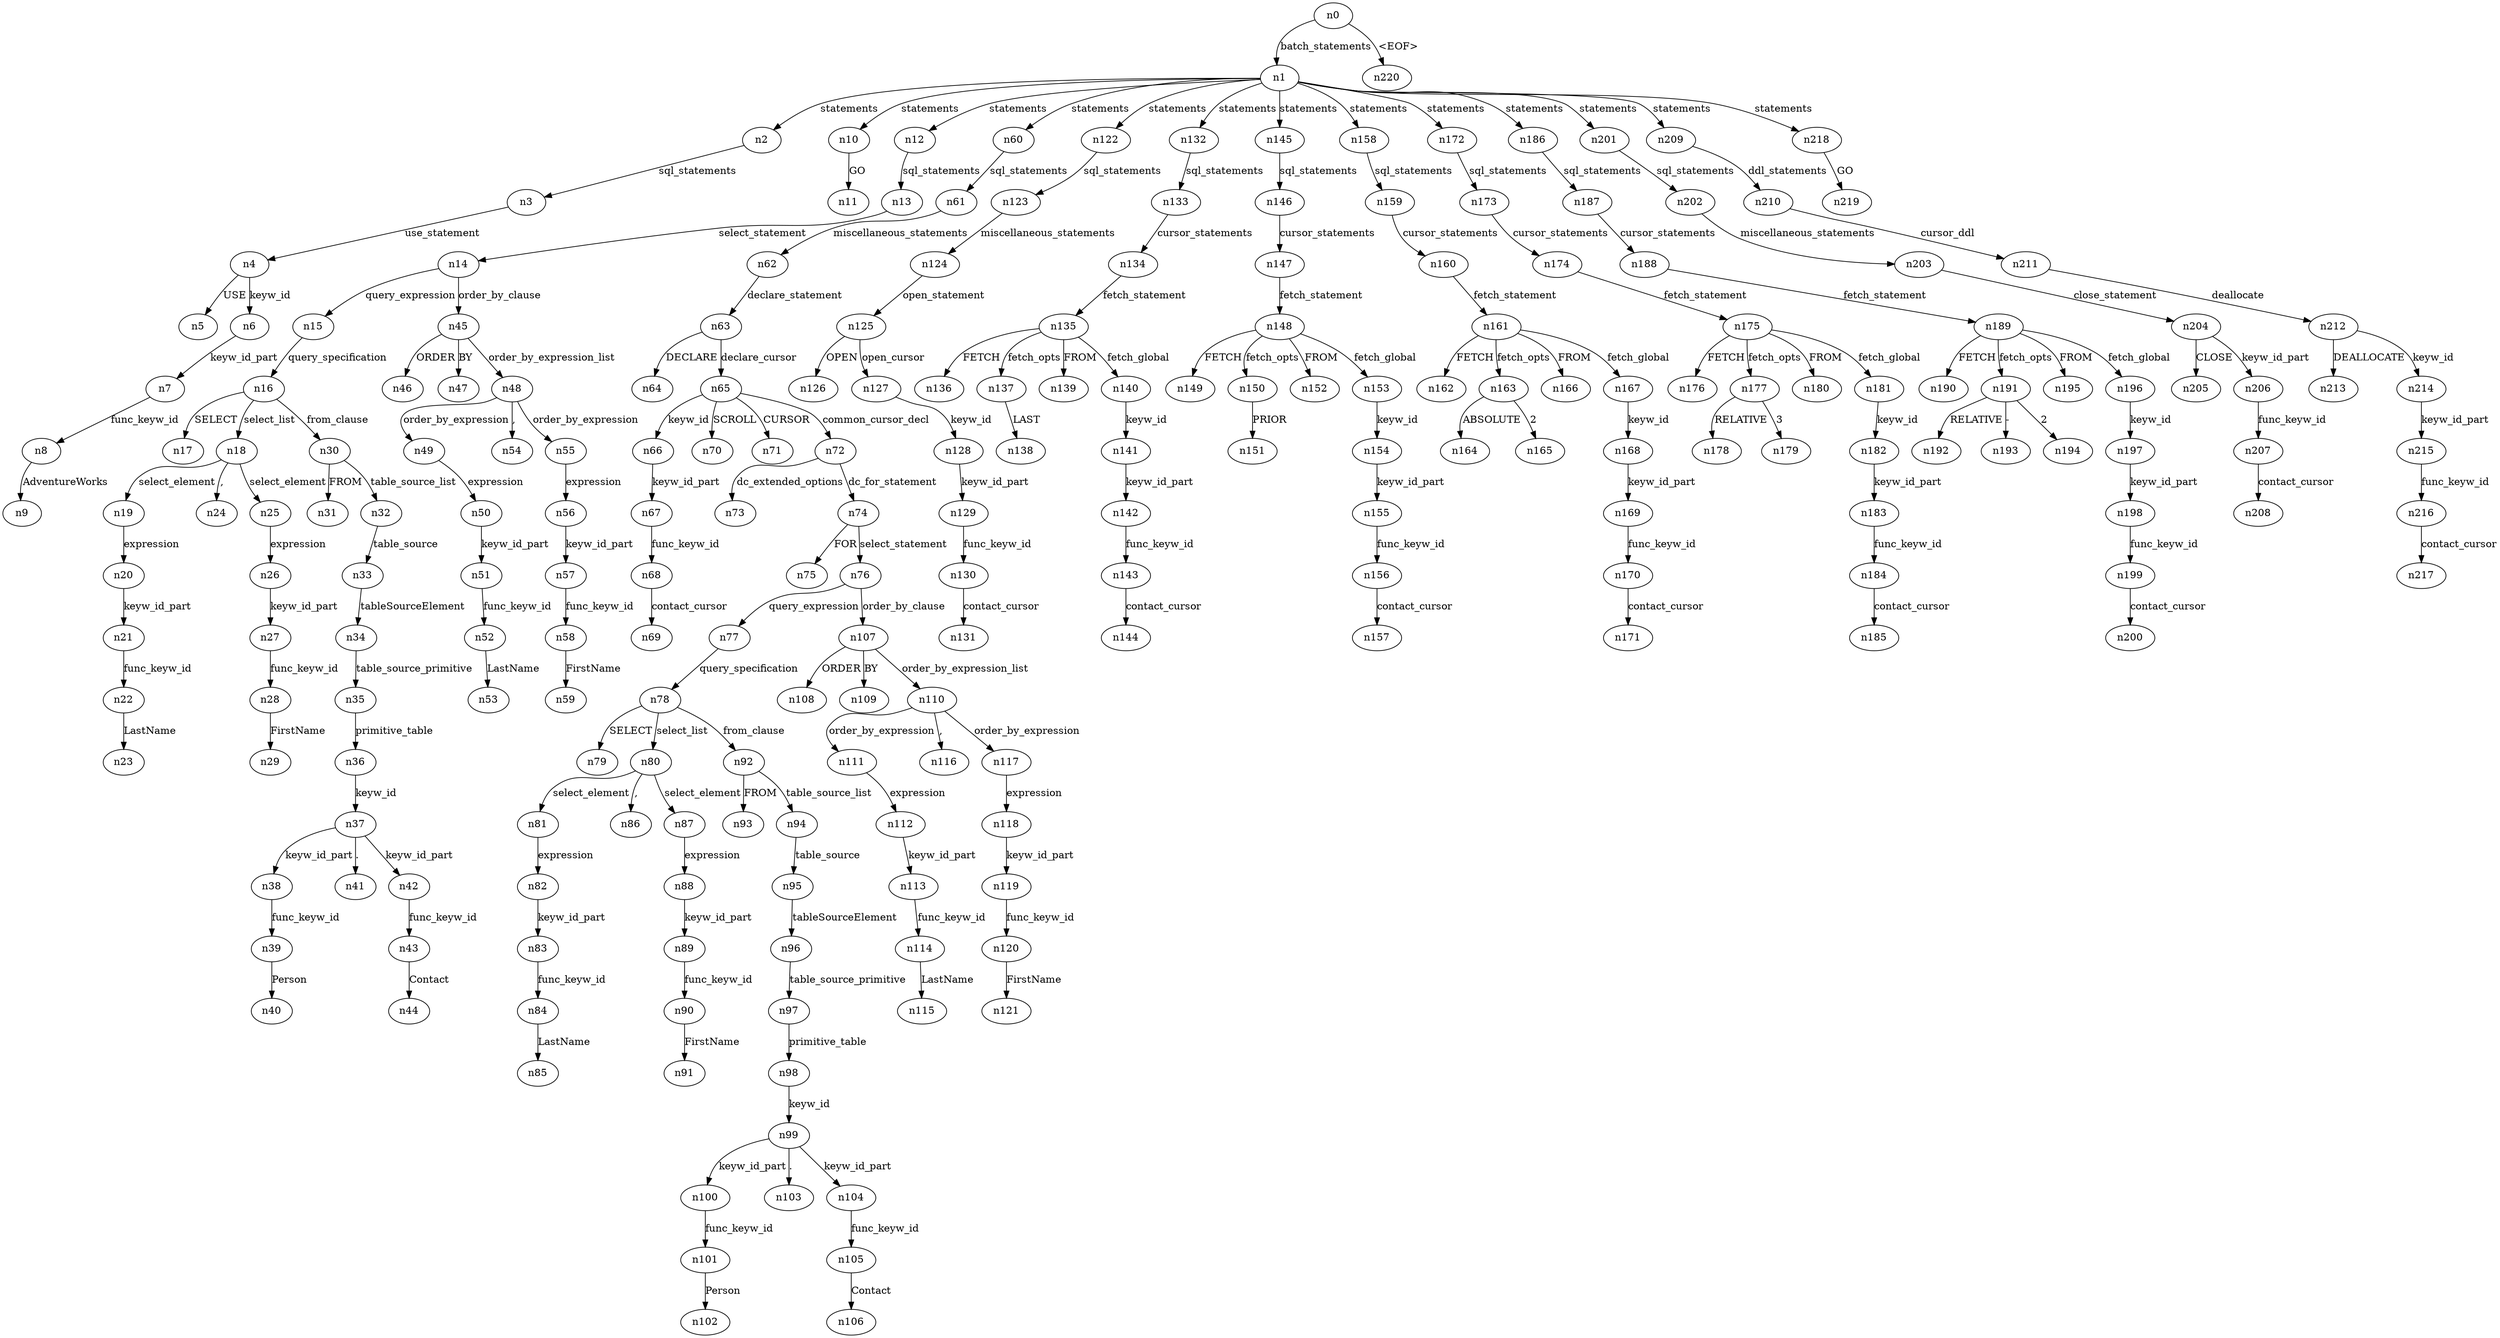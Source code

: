 digraph ParseTree {
  n0 -> n1 [label="batch_statements"];
  n1 -> n2 [label="statements"];
  n2 -> n3 [label="sql_statements"];
  n3 -> n4 [label="use_statement"];
  n4 -> n5 [label="USE"];
  n4 -> n6 [label="keyw_id"];
  n6 -> n7 [label="keyw_id_part"];
  n7 -> n8 [label="func_keyw_id"];
  n8 -> n9 [label="AdventureWorks"];
  n1 -> n10 [label="statements"];
  n10 -> n11 [label="GO"];
  n1 -> n12 [label="statements"];
  n12 -> n13 [label="sql_statements"];
  n13 -> n14 [label="select_statement"];
  n14 -> n15 [label="query_expression"];
  n15 -> n16 [label="query_specification"];
  n16 -> n17 [label="SELECT"];
  n16 -> n18 [label="select_list"];
  n18 -> n19 [label="select_element"];
  n19 -> n20 [label="expression"];
  n20 -> n21 [label="keyw_id_part"];
  n21 -> n22 [label="func_keyw_id"];
  n22 -> n23 [label="LastName"];
  n18 -> n24 [label=","];
  n18 -> n25 [label="select_element"];
  n25 -> n26 [label="expression"];
  n26 -> n27 [label="keyw_id_part"];
  n27 -> n28 [label="func_keyw_id"];
  n28 -> n29 [label="FirstName"];
  n16 -> n30 [label="from_clause"];
  n30 -> n31 [label="FROM"];
  n30 -> n32 [label="table_source_list"];
  n32 -> n33 [label="table_source"];
  n33 -> n34 [label="tableSourceElement"];
  n34 -> n35 [label="table_source_primitive"];
  n35 -> n36 [label="primitive_table"];
  n36 -> n37 [label="keyw_id"];
  n37 -> n38 [label="keyw_id_part"];
  n38 -> n39 [label="func_keyw_id"];
  n39 -> n40 [label="Person"];
  n37 -> n41 [label="."];
  n37 -> n42 [label="keyw_id_part"];
  n42 -> n43 [label="func_keyw_id"];
  n43 -> n44 [label="Contact"];
  n14 -> n45 [label="order_by_clause"];
  n45 -> n46 [label="ORDER"];
  n45 -> n47 [label="BY"];
  n45 -> n48 [label="order_by_expression_list"];
  n48 -> n49 [label="order_by_expression"];
  n49 -> n50 [label="expression"];
  n50 -> n51 [label="keyw_id_part"];
  n51 -> n52 [label="func_keyw_id"];
  n52 -> n53 [label="LastName"];
  n48 -> n54 [label=","];
  n48 -> n55 [label="order_by_expression"];
  n55 -> n56 [label="expression"];
  n56 -> n57 [label="keyw_id_part"];
  n57 -> n58 [label="func_keyw_id"];
  n58 -> n59 [label="FirstName"];
  n1 -> n60 [label="statements"];
  n60 -> n61 [label="sql_statements"];
  n61 -> n62 [label="miscellaneous_statements"];
  n62 -> n63 [label="declare_statement"];
  n63 -> n64 [label="DECLARE"];
  n63 -> n65 [label="declare_cursor"];
  n65 -> n66 [label="keyw_id"];
  n66 -> n67 [label="keyw_id_part"];
  n67 -> n68 [label="func_keyw_id"];
  n68 -> n69 [label="contact_cursor"];
  n65 -> n70 [label="SCROLL"];
  n65 -> n71 [label="CURSOR"];
  n65 -> n72 [label="common_cursor_decl"];
  n72 -> n73 [label="dc_extended_options"];
  n72 -> n74 [label="dc_for_statement"];
  n74 -> n75 [label="FOR"];
  n74 -> n76 [label="select_statement"];
  n76 -> n77 [label="query_expression"];
  n77 -> n78 [label="query_specification"];
  n78 -> n79 [label="SELECT"];
  n78 -> n80 [label="select_list"];
  n80 -> n81 [label="select_element"];
  n81 -> n82 [label="expression"];
  n82 -> n83 [label="keyw_id_part"];
  n83 -> n84 [label="func_keyw_id"];
  n84 -> n85 [label="LastName"];
  n80 -> n86 [label=","];
  n80 -> n87 [label="select_element"];
  n87 -> n88 [label="expression"];
  n88 -> n89 [label="keyw_id_part"];
  n89 -> n90 [label="func_keyw_id"];
  n90 -> n91 [label="FirstName"];
  n78 -> n92 [label="from_clause"];
  n92 -> n93 [label="FROM"];
  n92 -> n94 [label="table_source_list"];
  n94 -> n95 [label="table_source"];
  n95 -> n96 [label="tableSourceElement"];
  n96 -> n97 [label="table_source_primitive"];
  n97 -> n98 [label="primitive_table"];
  n98 -> n99 [label="keyw_id"];
  n99 -> n100 [label="keyw_id_part"];
  n100 -> n101 [label="func_keyw_id"];
  n101 -> n102 [label="Person"];
  n99 -> n103 [label="."];
  n99 -> n104 [label="keyw_id_part"];
  n104 -> n105 [label="func_keyw_id"];
  n105 -> n106 [label="Contact"];
  n76 -> n107 [label="order_by_clause"];
  n107 -> n108 [label="ORDER"];
  n107 -> n109 [label="BY"];
  n107 -> n110 [label="order_by_expression_list"];
  n110 -> n111 [label="order_by_expression"];
  n111 -> n112 [label="expression"];
  n112 -> n113 [label="keyw_id_part"];
  n113 -> n114 [label="func_keyw_id"];
  n114 -> n115 [label="LastName"];
  n110 -> n116 [label=","];
  n110 -> n117 [label="order_by_expression"];
  n117 -> n118 [label="expression"];
  n118 -> n119 [label="keyw_id_part"];
  n119 -> n120 [label="func_keyw_id"];
  n120 -> n121 [label="FirstName"];
  n1 -> n122 [label="statements"];
  n122 -> n123 [label="sql_statements"];
  n123 -> n124 [label="miscellaneous_statements"];
  n124 -> n125 [label="open_statement"];
  n125 -> n126 [label="OPEN"];
  n125 -> n127 [label="open_cursor"];
  n127 -> n128 [label="keyw_id"];
  n128 -> n129 [label="keyw_id_part"];
  n129 -> n130 [label="func_keyw_id"];
  n130 -> n131 [label="contact_cursor"];
  n1 -> n132 [label="statements"];
  n132 -> n133 [label="sql_statements"];
  n133 -> n134 [label="cursor_statements"];
  n134 -> n135 [label="fetch_statement"];
  n135 -> n136 [label="FETCH"];
  n135 -> n137 [label="fetch_opts"];
  n137 -> n138 [label="LAST"];
  n135 -> n139 [label="FROM"];
  n135 -> n140 [label="fetch_global"];
  n140 -> n141 [label="keyw_id"];
  n141 -> n142 [label="keyw_id_part"];
  n142 -> n143 [label="func_keyw_id"];
  n143 -> n144 [label="contact_cursor"];
  n1 -> n145 [label="statements"];
  n145 -> n146 [label="sql_statements"];
  n146 -> n147 [label="cursor_statements"];
  n147 -> n148 [label="fetch_statement"];
  n148 -> n149 [label="FETCH"];
  n148 -> n150 [label="fetch_opts"];
  n150 -> n151 [label="PRIOR"];
  n148 -> n152 [label="FROM"];
  n148 -> n153 [label="fetch_global"];
  n153 -> n154 [label="keyw_id"];
  n154 -> n155 [label="keyw_id_part"];
  n155 -> n156 [label="func_keyw_id"];
  n156 -> n157 [label="contact_cursor"];
  n1 -> n158 [label="statements"];
  n158 -> n159 [label="sql_statements"];
  n159 -> n160 [label="cursor_statements"];
  n160 -> n161 [label="fetch_statement"];
  n161 -> n162 [label="FETCH"];
  n161 -> n163 [label="fetch_opts"];
  n163 -> n164 [label="ABSOLUTE"];
  n163 -> n165 [label="2"];
  n161 -> n166 [label="FROM"];
  n161 -> n167 [label="fetch_global"];
  n167 -> n168 [label="keyw_id"];
  n168 -> n169 [label="keyw_id_part"];
  n169 -> n170 [label="func_keyw_id"];
  n170 -> n171 [label="contact_cursor"];
  n1 -> n172 [label="statements"];
  n172 -> n173 [label="sql_statements"];
  n173 -> n174 [label="cursor_statements"];
  n174 -> n175 [label="fetch_statement"];
  n175 -> n176 [label="FETCH"];
  n175 -> n177 [label="fetch_opts"];
  n177 -> n178 [label="RELATIVE"];
  n177 -> n179 [label="3"];
  n175 -> n180 [label="FROM"];
  n175 -> n181 [label="fetch_global"];
  n181 -> n182 [label="keyw_id"];
  n182 -> n183 [label="keyw_id_part"];
  n183 -> n184 [label="func_keyw_id"];
  n184 -> n185 [label="contact_cursor"];
  n1 -> n186 [label="statements"];
  n186 -> n187 [label="sql_statements"];
  n187 -> n188 [label="cursor_statements"];
  n188 -> n189 [label="fetch_statement"];
  n189 -> n190 [label="FETCH"];
  n189 -> n191 [label="fetch_opts"];
  n191 -> n192 [label="RELATIVE"];
  n191 -> n193 [label="-"];
  n191 -> n194 [label="2"];
  n189 -> n195 [label="FROM"];
  n189 -> n196 [label="fetch_global"];
  n196 -> n197 [label="keyw_id"];
  n197 -> n198 [label="keyw_id_part"];
  n198 -> n199 [label="func_keyw_id"];
  n199 -> n200 [label="contact_cursor"];
  n1 -> n201 [label="statements"];
  n201 -> n202 [label="sql_statements"];
  n202 -> n203 [label="miscellaneous_statements"];
  n203 -> n204 [label="close_statement"];
  n204 -> n205 [label="CLOSE"];
  n204 -> n206 [label="keyw_id_part"];
  n206 -> n207 [label="func_keyw_id"];
  n207 -> n208 [label="contact_cursor"];
  n1 -> n209 [label="statements"];
  n209 -> n210 [label="ddl_statements"];
  n210 -> n211 [label="cursor_ddl"];
  n211 -> n212 [label="deallocate"];
  n212 -> n213 [label="DEALLOCATE"];
  n212 -> n214 [label="keyw_id"];
  n214 -> n215 [label="keyw_id_part"];
  n215 -> n216 [label="func_keyw_id"];
  n216 -> n217 [label="contact_cursor"];
  n1 -> n218 [label="statements"];
  n218 -> n219 [label="GO"];
  n0 -> n220 [label="<EOF>"];
}